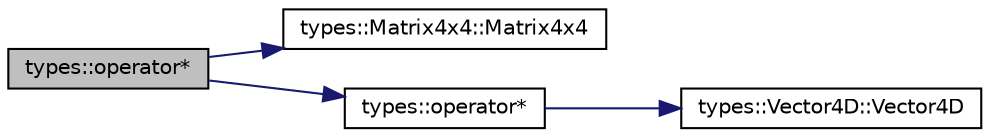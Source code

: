 digraph "types::operator*"
{
  edge [fontname="Helvetica",fontsize="10",labelfontname="Helvetica",labelfontsize="10"];
  node [fontname="Helvetica",fontsize="10",shape=record];
  rankdir="LR";
  Node1 [label="types::operator*",height=0.2,width=0.4,color="black", fillcolor="grey75", style="filled", fontcolor="black"];
  Node1 -> Node2 [color="midnightblue",fontsize="10",style="solid",fontname="Helvetica"];
  Node2 [label="types::Matrix4x4::Matrix4x4",height=0.2,width=0.4,color="black", fillcolor="white", style="filled",URL="$structtypes_1_1_matrix4x4.html#a07ad558be63e1252b5603e19d329113e"];
  Node1 -> Node3 [color="midnightblue",fontsize="10",style="solid",fontname="Helvetica"];
  Node3 [label="types::operator*",height=0.2,width=0.4,color="black", fillcolor="white", style="filled",URL="$namespacetypes.html#ac99fc0911ec065e97201c1c76d4cf2ba",tooltip="An overridden multiplication operator for matrix * vector calculations. "];
  Node3 -> Node4 [color="midnightblue",fontsize="10",style="solid",fontname="Helvetica"];
  Node4 [label="types::Vector4D::Vector4D",height=0.2,width=0.4,color="black", fillcolor="white", style="filled",URL="$structtypes_1_1_vector4_d.html#a8b7d063aeb822272b6c8ff6828735c2c"];
}
